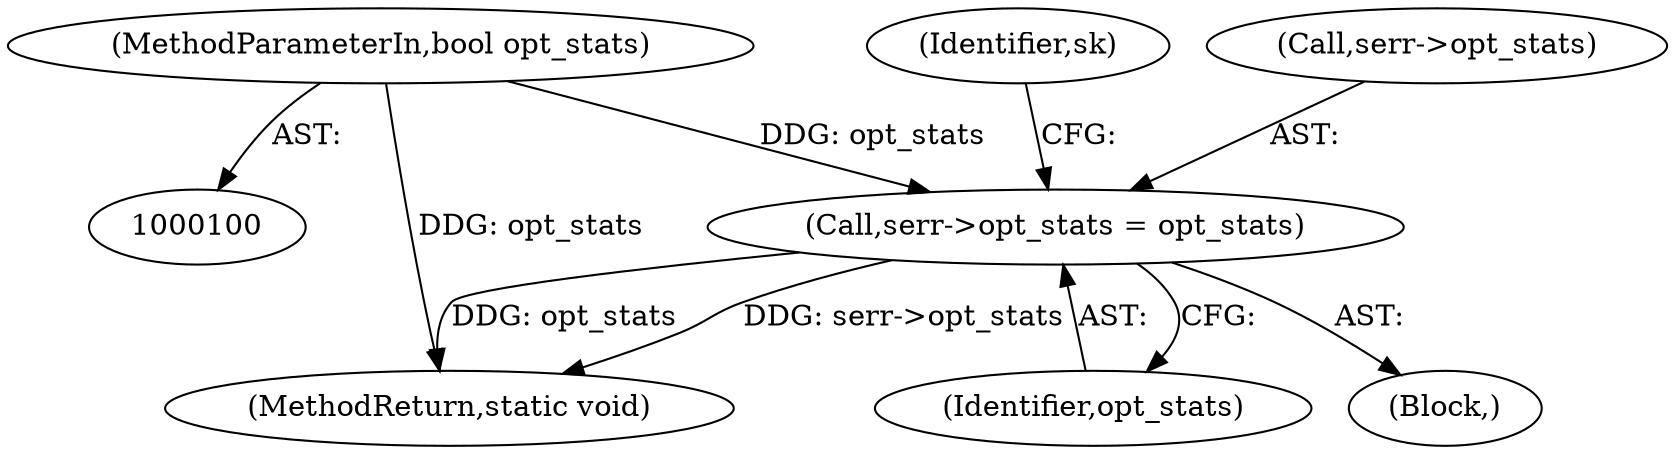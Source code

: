 digraph "0_linux_4ef1b2869447411ad3ef91ad7d4891a83c1a509a@pointer" {
"1000147" [label="(Call,serr->opt_stats = opt_stats)"];
"1000104" [label="(MethodParameterIn,bool opt_stats)"];
"1000151" [label="(Identifier,opt_stats)"];
"1000155" [label="(Identifier,sk)"];
"1000199" [label="(MethodReturn,static void)"];
"1000104" [label="(MethodParameterIn,bool opt_stats)"];
"1000148" [label="(Call,serr->opt_stats)"];
"1000105" [label="(Block,)"];
"1000147" [label="(Call,serr->opt_stats = opt_stats)"];
"1000147" -> "1000105"  [label="AST: "];
"1000147" -> "1000151"  [label="CFG: "];
"1000148" -> "1000147"  [label="AST: "];
"1000151" -> "1000147"  [label="AST: "];
"1000155" -> "1000147"  [label="CFG: "];
"1000147" -> "1000199"  [label="DDG: opt_stats"];
"1000147" -> "1000199"  [label="DDG: serr->opt_stats"];
"1000104" -> "1000147"  [label="DDG: opt_stats"];
"1000104" -> "1000100"  [label="AST: "];
"1000104" -> "1000199"  [label="DDG: opt_stats"];
}

